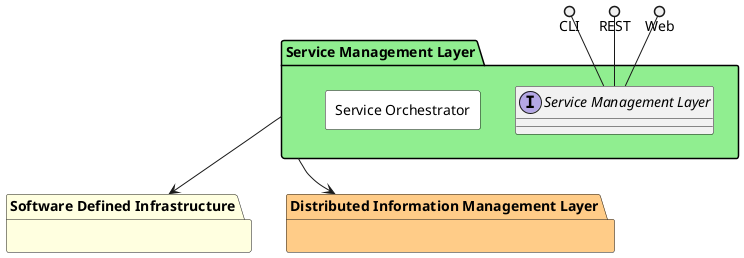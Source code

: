 @startuml


package "Software Defined Infrastructure" #lightyellow {

}

package "Distributed Information Management Layer" #ffcc88 {

}


package "Service Management Layer" #lightgreen {

    interface "Service Management Layer" as i {
    
    }
}

CLI ()-- i
REST ()-- i
Web ()-- i

package "Service Management Layer" #lightgreen {


rectangle "Service Orchestrator" #white {
}

}


    "Service Management Layer" --> "Software Defined Infrastructure"

    "Service Management Layer" --> "Distributed Information Management Layer"


@enduml
